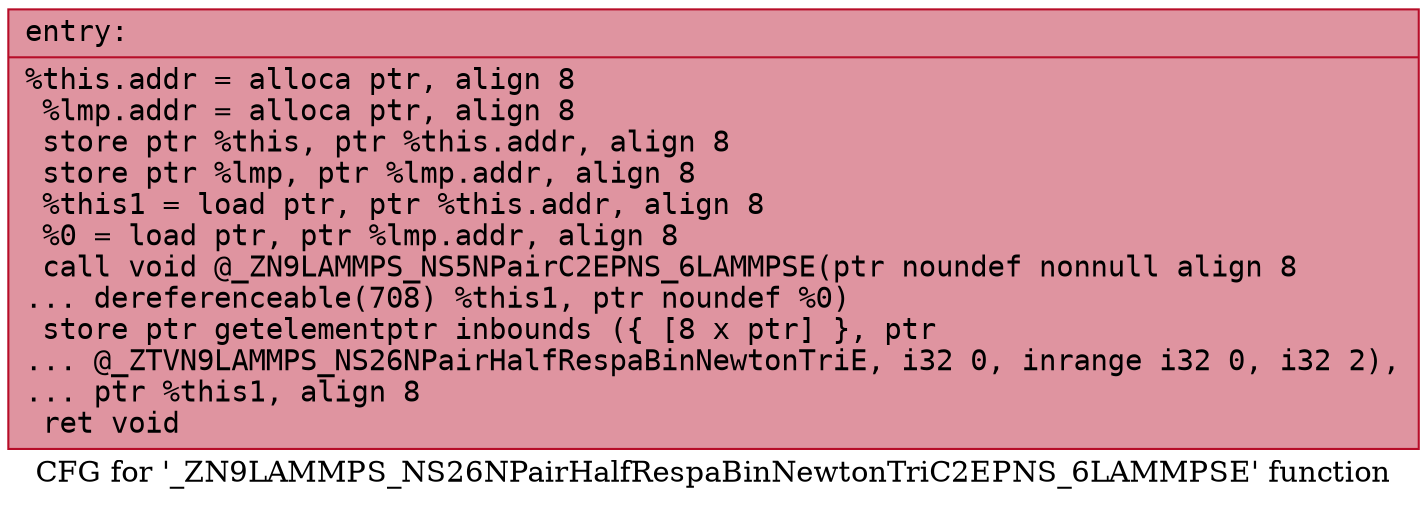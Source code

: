 digraph "CFG for '_ZN9LAMMPS_NS26NPairHalfRespaBinNewtonTriC2EPNS_6LAMMPSE' function" {
	label="CFG for '_ZN9LAMMPS_NS26NPairHalfRespaBinNewtonTriC2EPNS_6LAMMPSE' function";

	Node0x55caa7465030 [shape=record,color="#b70d28ff", style=filled, fillcolor="#b70d2870" fontname="Courier",label="{entry:\l|  %this.addr = alloca ptr, align 8\l  %lmp.addr = alloca ptr, align 8\l  store ptr %this, ptr %this.addr, align 8\l  store ptr %lmp, ptr %lmp.addr, align 8\l  %this1 = load ptr, ptr %this.addr, align 8\l  %0 = load ptr, ptr %lmp.addr, align 8\l  call void @_ZN9LAMMPS_NS5NPairC2EPNS_6LAMMPSE(ptr noundef nonnull align 8\l... dereferenceable(708) %this1, ptr noundef %0)\l  store ptr getelementptr inbounds (\{ [8 x ptr] \}, ptr\l... @_ZTVN9LAMMPS_NS26NPairHalfRespaBinNewtonTriE, i32 0, inrange i32 0, i32 2),\l... ptr %this1, align 8\l  ret void\l}"];
}
